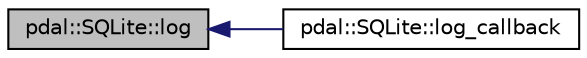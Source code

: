 digraph "pdal::SQLite::log"
{
  edge [fontname="Helvetica",fontsize="10",labelfontname="Helvetica",labelfontsize="10"];
  node [fontname="Helvetica",fontsize="10",shape=record];
  rankdir="LR";
  Node1 [label="pdal::SQLite::log",height=0.2,width=0.4,color="black", fillcolor="grey75", style="filled", fontcolor="black"];
  Node1 -> Node2 [dir="back",color="midnightblue",fontsize="10",style="solid",fontname="Helvetica"];
  Node2 [label="pdal::SQLite::log_callback",height=0.2,width=0.4,color="black", fillcolor="white", style="filled",URL="$classpdal_1_1SQLite.html#a298826dd199d9cfe15ab31893d633579"];
}
